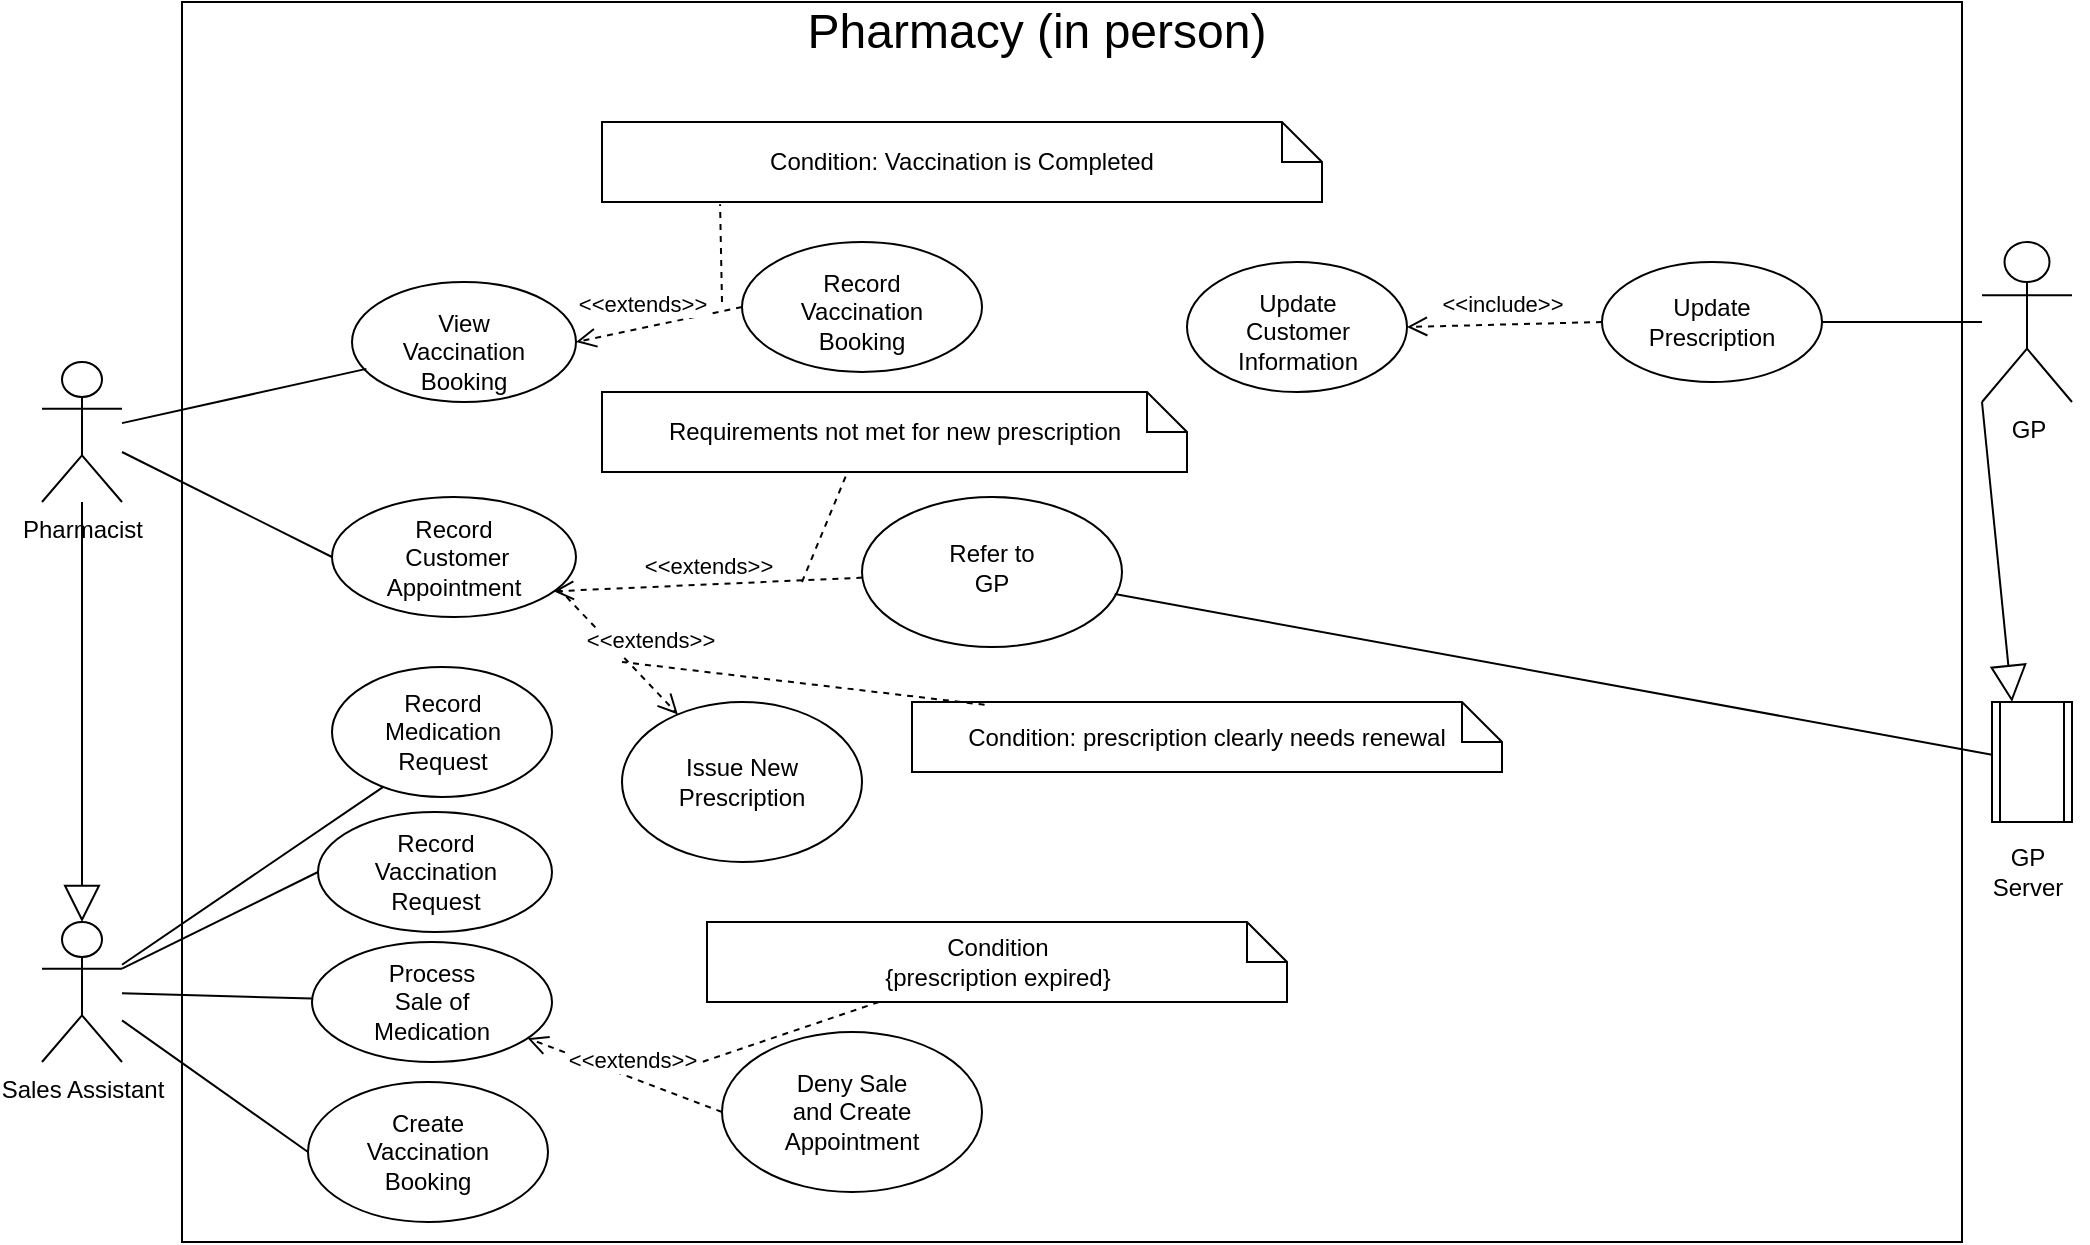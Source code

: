 <mxfile version="20.6.2" type="device"><diagram id="_A5sZpbwORfwPCqdUlix" name="Page-1"><mxGraphModel dx="1024" dy="611" grid="1" gridSize="10" guides="1" tooltips="1" connect="1" arrows="1" fold="1" page="1" pageScale="1" pageWidth="850" pageHeight="1100" math="0" shadow="0"><root><mxCell id="0"/><mxCell id="1" parent="0"/><mxCell id="uoJ1ooIVT5LOrXTWzvCv-1" value="" style="rounded=0;whiteSpace=wrap;html=1;" parent="1" vertex="1"><mxGeometry x="350" y="100" width="890" height="620" as="geometry"/></mxCell><mxCell id="uoJ1ooIVT5LOrXTWzvCv-2" value="&lt;font style=&quot;font-size: 24px;&quot;&gt;Pharmacy (in person)&lt;/font&gt;" style="text;html=1;strokeColor=none;fillColor=none;align=center;verticalAlign=middle;whiteSpace=wrap;rounded=0;" parent="1" vertex="1"><mxGeometry x="630" y="100" width="295" height="30" as="geometry"/></mxCell><mxCell id="XHRh4OsV8PyHtnebLYD3-2" value="" style="ellipse;whiteSpace=wrap;html=1;" parent="1" vertex="1"><mxGeometry x="425" y="432.5" width="110" height="65" as="geometry"/></mxCell><mxCell id="XHRh4OsV8PyHtnebLYD3-3" value="Record Medication Request" style="text;html=1;strokeColor=none;fillColor=none;align=center;verticalAlign=middle;whiteSpace=wrap;rounded=0;" parent="1" vertex="1"><mxGeometry x="437.5" y="437.5" width="85" height="55" as="geometry"/></mxCell><mxCell id="XHRh4OsV8PyHtnebLYD3-13" value="Pharmacist" style="shape=umlActor;verticalLabelPosition=bottom;verticalAlign=top;html=1;outlineConnect=0;" parent="1" vertex="1"><mxGeometry x="280" y="280" width="40" height="70" as="geometry"/></mxCell><mxCell id="XHRh4OsV8PyHtnebLYD3-14" value="Sales Assistant&lt;br&gt;" style="shape=umlActor;verticalLabelPosition=bottom;verticalAlign=top;html=1;outlineConnect=0;" parent="1" vertex="1"><mxGeometry x="280" y="560" width="40" height="70" as="geometry"/></mxCell><mxCell id="XHRh4OsV8PyHtnebLYD3-23" value="" style="endArrow=none;html=1;rounded=0;entryX=0.235;entryY=0.92;entryDx=0;entryDy=0;entryPerimeter=0;" parent="1" source="XHRh4OsV8PyHtnebLYD3-14" target="XHRh4OsV8PyHtnebLYD3-2" edge="1"><mxGeometry width="50" height="50" relative="1" as="geometry"><mxPoint x="380" y="570" as="sourcePoint"/><mxPoint x="430" y="520" as="targetPoint"/></mxGeometry></mxCell><mxCell id="XHRh4OsV8PyHtnebLYD3-24" value="" style="ellipse;whiteSpace=wrap;html=1;" parent="1" vertex="1"><mxGeometry x="415" y="570" width="120" height="60" as="geometry"/></mxCell><mxCell id="XHRh4OsV8PyHtnebLYD3-25" value="Process Sale of Medication" style="text;html=1;strokeColor=none;fillColor=none;align=center;verticalAlign=middle;whiteSpace=wrap;rounded=0;" parent="1" vertex="1"><mxGeometry x="445" y="585" width="60" height="30" as="geometry"/></mxCell><mxCell id="XHRh4OsV8PyHtnebLYD3-26" value="" style="ellipse;whiteSpace=wrap;html=1;" parent="1" vertex="1"><mxGeometry x="413" y="640" width="120" height="70" as="geometry"/></mxCell><mxCell id="XHRh4OsV8PyHtnebLYD3-27" value="Create Vaccination Booking" style="text;html=1;strokeColor=none;fillColor=none;align=center;verticalAlign=middle;whiteSpace=wrap;rounded=0;" parent="1" vertex="1"><mxGeometry x="443" y="660" width="60" height="30" as="geometry"/></mxCell><mxCell id="XHRh4OsV8PyHtnebLYD3-28" value="" style="ellipse;whiteSpace=wrap;html=1;" parent="1" vertex="1"><mxGeometry x="620" y="615" width="130" height="80" as="geometry"/></mxCell><mxCell id="XHRh4OsV8PyHtnebLYD3-29" value="Deny Sale&lt;br&gt;and Create&lt;br&gt;Appointment" style="text;html=1;strokeColor=none;fillColor=none;align=center;verticalAlign=middle;whiteSpace=wrap;rounded=0;" parent="1" vertex="1"><mxGeometry x="655" y="640" width="60" height="30" as="geometry"/></mxCell><mxCell id="XHRh4OsV8PyHtnebLYD3-30" value="" style="endArrow=none;html=1;rounded=0;" parent="1" source="XHRh4OsV8PyHtnebLYD3-14" target="XHRh4OsV8PyHtnebLYD3-24" edge="1"><mxGeometry width="50" height="50" relative="1" as="geometry"><mxPoint x="320" y="610" as="sourcePoint"/><mxPoint x="370" y="560" as="targetPoint"/></mxGeometry></mxCell><mxCell id="XHRh4OsV8PyHtnebLYD3-31" value="" style="endArrow=none;html=1;rounded=0;entryX=0;entryY=0.5;entryDx=0;entryDy=0;" parent="1" source="XHRh4OsV8PyHtnebLYD3-14" target="XHRh4OsV8PyHtnebLYD3-26" edge="1"><mxGeometry width="50" height="50" relative="1" as="geometry"><mxPoint x="330" y="660" as="sourcePoint"/><mxPoint x="380" y="610" as="targetPoint"/></mxGeometry></mxCell><mxCell id="XHRh4OsV8PyHtnebLYD3-32" value="&amp;lt;&amp;lt;extends&amp;gt;&amp;gt;" style="html=1;verticalAlign=bottom;endArrow=open;dashed=1;endSize=8;rounded=0;exitX=0;exitY=0.5;exitDx=0;exitDy=0;" parent="1" source="XHRh4OsV8PyHtnebLYD3-28" target="XHRh4OsV8PyHtnebLYD3-24" edge="1"><mxGeometry x="-0.077" relative="1" as="geometry"><mxPoint x="700" y="520" as="sourcePoint"/><mxPoint x="610" y="530" as="targetPoint"/><mxPoint as="offset"/></mxGeometry></mxCell><mxCell id="XHRh4OsV8PyHtnebLYD3-33" value="Condition&lt;br&gt;{prescription expired}" style="shape=note;size=20;whiteSpace=wrap;html=1;" parent="1" vertex="1"><mxGeometry x="612.5" y="560" width="290" height="40" as="geometry"/></mxCell><mxCell id="XHRh4OsV8PyHtnebLYD3-34" value="" style="endArrow=none;dashed=1;html=1;rounded=0;" parent="1" source="XHRh4OsV8PyHtnebLYD3-33" edge="1"><mxGeometry width="50" height="50" relative="1" as="geometry"><mxPoint x="785" y="470" as="sourcePoint"/><mxPoint x="610" y="630" as="targetPoint"/></mxGeometry></mxCell><mxCell id="XHRh4OsV8PyHtnebLYD3-35" value="" style="ellipse;whiteSpace=wrap;html=1;" parent="1" vertex="1"><mxGeometry x="425" y="347.5" width="122" height="60" as="geometry"/></mxCell><mxCell id="XHRh4OsV8PyHtnebLYD3-36" value="Record&lt;br&gt;&amp;nbsp;Customer Appointment" style="text;html=1;strokeColor=none;fillColor=none;align=center;verticalAlign=middle;whiteSpace=wrap;rounded=0;" parent="1" vertex="1"><mxGeometry x="456" y="362.5" width="60" height="30" as="geometry"/></mxCell><mxCell id="XHRh4OsV8PyHtnebLYD3-37" value="" style="ellipse;whiteSpace=wrap;html=1;" parent="1" vertex="1"><mxGeometry x="570" y="450" width="120" height="80" as="geometry"/></mxCell><mxCell id="XHRh4OsV8PyHtnebLYD3-39" value="Issue New Prescription" style="text;html=1;strokeColor=none;fillColor=none;align=center;verticalAlign=middle;whiteSpace=wrap;rounded=0;" parent="1" vertex="1"><mxGeometry x="600" y="475" width="60" height="30" as="geometry"/></mxCell><mxCell id="XHRh4OsV8PyHtnebLYD3-41" value="&amp;lt;&amp;lt;extends&amp;gt;&amp;gt;" style="html=1;verticalAlign=bottom;endArrow=open;dashed=1;endSize=8;rounded=0;exitX=0.927;exitY=0.76;exitDx=0;exitDy=0;exitPerimeter=0;" parent="1" source="XHRh4OsV8PyHtnebLYD3-35" target="XHRh4OsV8PyHtnebLYD3-37" edge="1"><mxGeometry x="0.311" y="9" relative="1" as="geometry"><mxPoint x="547.5" y="299.5" as="sourcePoint"/><mxPoint x="467.5" y="299.5" as="targetPoint"/><mxPoint as="offset"/></mxGeometry></mxCell><mxCell id="XHRh4OsV8PyHtnebLYD3-42" value="" style="endArrow=none;html=1;rounded=0;entryX=0;entryY=0.5;entryDx=0;entryDy=0;" parent="1" source="XHRh4OsV8PyHtnebLYD3-13" target="XHRh4OsV8PyHtnebLYD3-35" edge="1"><mxGeometry width="50" height="50" relative="1" as="geometry"><mxPoint x="330" y="220" as="sourcePoint"/><mxPoint x="380" y="170" as="targetPoint"/></mxGeometry></mxCell><mxCell id="l9rWSy5a91SztkpD4lXy-1" value="" style="ellipse;whiteSpace=wrap;html=1;" parent="1" vertex="1"><mxGeometry x="435" y="240" width="112" height="60" as="geometry"/></mxCell><mxCell id="l9rWSy5a91SztkpD4lXy-2" value="" style="endArrow=none;html=1;rounded=0;entryX=0.064;entryY=0.724;entryDx=0;entryDy=0;entryPerimeter=0;" parent="1" source="XHRh4OsV8PyHtnebLYD3-13" target="l9rWSy5a91SztkpD4lXy-1" edge="1"><mxGeometry width="50" height="50" relative="1" as="geometry"><mxPoint x="230" y="150" as="sourcePoint"/><mxPoint x="410" y="90" as="targetPoint"/></mxGeometry></mxCell><mxCell id="l9rWSy5a91SztkpD4lXy-3" value="View&lt;br&gt;Vaccination Booking" style="text;html=1;strokeColor=none;fillColor=none;align=center;verticalAlign=middle;whiteSpace=wrap;rounded=0;" parent="1" vertex="1"><mxGeometry x="461" y="260" width="60" height="30" as="geometry"/></mxCell><mxCell id="l9rWSy5a91SztkpD4lXy-5" value="" style="ellipse;whiteSpace=wrap;html=1;" parent="1" vertex="1"><mxGeometry x="630" y="220" width="120" height="65" as="geometry"/></mxCell><mxCell id="l9rWSy5a91SztkpD4lXy-6" value="Record Vaccination Booking" style="text;html=1;strokeColor=none;fillColor=none;align=center;verticalAlign=middle;whiteSpace=wrap;rounded=0;" parent="1" vertex="1"><mxGeometry x="660" y="245" width="60" height="20" as="geometry"/></mxCell><mxCell id="l9rWSy5a91SztkpD4lXy-7" value="&amp;lt;&amp;lt;extends&amp;gt;&amp;gt;" style="html=1;verticalAlign=bottom;endArrow=open;dashed=1;endSize=8;rounded=0;entryX=1;entryY=0.5;entryDx=0;entryDy=0;exitX=0;exitY=0.5;exitDx=0;exitDy=0;" parent="1" source="l9rWSy5a91SztkpD4lXy-5" target="l9rWSy5a91SztkpD4lXy-1" edge="1"><mxGeometry x="0.19" y="-3" relative="1" as="geometry"><mxPoint x="690" y="40" as="sourcePoint"/><mxPoint x="610" y="40" as="targetPoint"/><mxPoint as="offset"/></mxGeometry></mxCell><mxCell id="l9rWSy5a91SztkpD4lXy-9" value="" style="ellipse;whiteSpace=wrap;html=1;" parent="1" vertex="1"><mxGeometry x="690" y="347.5" width="130" height="75" as="geometry"/></mxCell><mxCell id="l9rWSy5a91SztkpD4lXy-10" value="Refer to GP" style="text;html=1;strokeColor=none;fillColor=none;align=center;verticalAlign=middle;whiteSpace=wrap;rounded=0;" parent="1" vertex="1"><mxGeometry x="725" y="367.5" width="60" height="30" as="geometry"/></mxCell><mxCell id="l9rWSy5a91SztkpD4lXy-11" value="&amp;lt;&amp;lt;extends&amp;gt;&amp;gt;" style="html=1;verticalAlign=bottom;endArrow=open;dashed=1;endSize=8;rounded=0;entryX=0.908;entryY=0.786;entryDx=0;entryDy=0;entryPerimeter=0;" parent="1" source="l9rWSy5a91SztkpD4lXy-9" target="XHRh4OsV8PyHtnebLYD3-35" edge="1"><mxGeometry relative="1" as="geometry"><mxPoint x="640" y="250" as="sourcePoint"/><mxPoint x="560" y="250" as="targetPoint"/></mxGeometry></mxCell><mxCell id="l9rWSy5a91SztkpD4lXy-12" value="GP" style="shape=umlActor;verticalLabelPosition=bottom;verticalAlign=top;html=1;outlineConnect=0;" parent="1" vertex="1"><mxGeometry x="1250" y="220" width="45" height="80" as="geometry"/></mxCell><mxCell id="l9rWSy5a91SztkpD4lXy-14" value="" style="ellipse;whiteSpace=wrap;html=1;" parent="1" vertex="1"><mxGeometry x="1060" y="230" width="110" height="60" as="geometry"/></mxCell><mxCell id="l9rWSy5a91SztkpD4lXy-15" value="" style="endArrow=none;html=1;rounded=0;" parent="1" source="l9rWSy5a91SztkpD4lXy-14" target="l9rWSy5a91SztkpD4lXy-12" edge="1"><mxGeometry width="50" height="50" relative="1" as="geometry"><mxPoint x="1070" y="360" as="sourcePoint"/><mxPoint x="1120" y="310" as="targetPoint"/></mxGeometry></mxCell><mxCell id="l9rWSy5a91SztkpD4lXy-16" value="Update Prescription" style="text;html=1;strokeColor=none;fillColor=none;align=center;verticalAlign=middle;whiteSpace=wrap;rounded=0;" parent="1" vertex="1"><mxGeometry x="1085" y="245" width="60" height="30" as="geometry"/></mxCell><mxCell id="l9rWSy5a91SztkpD4lXy-18" value="" style="ellipse;whiteSpace=wrap;html=1;" parent="1" vertex="1"><mxGeometry x="418" y="505" width="117" height="60" as="geometry"/></mxCell><mxCell id="l9rWSy5a91SztkpD4lXy-19" value="" style="endArrow=none;html=1;rounded=0;entryX=0;entryY=0.5;entryDx=0;entryDy=0;exitX=1;exitY=0.333;exitDx=0;exitDy=0;exitPerimeter=0;" parent="1" source="XHRh4OsV8PyHtnebLYD3-14" target="l9rWSy5a91SztkpD4lXy-18" edge="1"><mxGeometry width="50" height="50" relative="1" as="geometry"><mxPoint x="260" y="600" as="sourcePoint"/><mxPoint x="370" y="570" as="targetPoint"/></mxGeometry></mxCell><mxCell id="l9rWSy5a91SztkpD4lXy-20" value="Record Vaccination Request" style="text;html=1;strokeColor=none;fillColor=none;align=center;verticalAlign=middle;whiteSpace=wrap;rounded=0;" parent="1" vertex="1"><mxGeometry x="446.5" y="520" width="60" height="30" as="geometry"/></mxCell><mxCell id="nRARCQjBC92fU6vKft9--1" value="" style="endArrow=block;endSize=16;endFill=0;html=1;rounded=0;" parent="1" source="XHRh4OsV8PyHtnebLYD3-13" target="XHRh4OsV8PyHtnebLYD3-14" edge="1"><mxGeometry width="160" relative="1" as="geometry"><mxPoint x="90" y="270" as="sourcePoint"/><mxPoint x="250" y="270" as="targetPoint"/></mxGeometry></mxCell><mxCell id="nRARCQjBC92fU6vKft9--2" value="Condition: Vaccination is Completed" style="shape=note;size=20;whiteSpace=wrap;html=1;" parent="1" vertex="1"><mxGeometry x="560" y="160" width="360" height="40" as="geometry"/></mxCell><mxCell id="nRARCQjBC92fU6vKft9--3" value="" style="endArrow=none;dashed=1;html=1;rounded=0;entryX=0.164;entryY=1.029;entryDx=0;entryDy=0;entryPerimeter=0;" parent="1" target="nRARCQjBC92fU6vKft9--2" edge="1"><mxGeometry width="50" height="50" relative="1" as="geometry"><mxPoint x="620" y="250" as="sourcePoint"/><mxPoint x="730" y="50" as="targetPoint"/></mxGeometry></mxCell><mxCell id="nRARCQjBC92fU6vKft9--4" value="Requirements not met for new prescription" style="shape=note;size=20;whiteSpace=wrap;html=1;" parent="1" vertex="1"><mxGeometry x="560" y="295" width="292.5" height="40" as="geometry"/></mxCell><mxCell id="nRARCQjBC92fU6vKft9--5" value="" style="endArrow=none;dashed=1;html=1;rounded=0;entryX=0.419;entryY=1.012;entryDx=0;entryDy=0;entryPerimeter=0;" parent="1" target="nRARCQjBC92fU6vKft9--4" edge="1"><mxGeometry width="50" height="50" relative="1" as="geometry"><mxPoint x="660" y="390" as="sourcePoint"/><mxPoint x="730" y="225" as="targetPoint"/></mxGeometry></mxCell><mxCell id="u4H1zI1FFFa-p0lS-guY-2" value="" style="shape=process;whiteSpace=wrap;html=1;backgroundOutline=1;" parent="1" vertex="1"><mxGeometry x="1255" y="450" width="40" height="60" as="geometry"/></mxCell><mxCell id="u4H1zI1FFFa-p0lS-guY-3" value="Condition: prescription clearly needs renewal" style="shape=note;size=20;whiteSpace=wrap;html=1;" parent="1" vertex="1"><mxGeometry x="715" y="450" width="295" height="35" as="geometry"/></mxCell><mxCell id="u4H1zI1FFFa-p0lS-guY-4" value="" style="endArrow=none;dashed=1;html=1;rounded=0;exitX=0.123;exitY=0.04;exitDx=0;exitDy=0;exitPerimeter=0;" parent="1" source="u4H1zI1FFFa-p0lS-guY-3" edge="1"><mxGeometry width="50" height="50" relative="1" as="geometry"><mxPoint x="590" y="440" as="sourcePoint"/><mxPoint x="570" y="430" as="targetPoint"/></mxGeometry></mxCell><mxCell id="u4H1zI1FFFa-p0lS-guY-12" value="GP&lt;br&gt;Server" style="text;html=1;strokeColor=none;fillColor=none;align=center;verticalAlign=middle;whiteSpace=wrap;rounded=0;" parent="1" vertex="1"><mxGeometry x="1243" y="520" width="60" height="30" as="geometry"/></mxCell><mxCell id="u4H1zI1FFFa-p0lS-guY-13" value="" style="endArrow=none;html=1;rounded=0;entryX=0.972;entryY=0.647;entryDx=0;entryDy=0;entryPerimeter=0;" parent="1" source="u4H1zI1FFFa-p0lS-guY-2" target="l9rWSy5a91SztkpD4lXy-9" edge="1"><mxGeometry width="50" height="50" relative="1" as="geometry"><mxPoint x="830" y="420" as="sourcePoint"/><mxPoint x="880" y="370" as="targetPoint"/></mxGeometry></mxCell><mxCell id="u4H1zI1FFFa-p0lS-guY-14" value="" style="endArrow=block;endSize=16;endFill=0;html=1;rounded=0;entryX=0.25;entryY=0;entryDx=0;entryDy=0;exitX=0;exitY=1;exitDx=0;exitDy=0;exitPerimeter=0;" parent="1" source="l9rWSy5a91SztkpD4lXy-12" target="u4H1zI1FFFa-p0lS-guY-2" edge="1"><mxGeometry width="160" relative="1" as="geometry"><mxPoint x="1273" y="330" as="sourcePoint"/><mxPoint x="1210" y="350" as="targetPoint"/></mxGeometry></mxCell><mxCell id="u4H1zI1FFFa-p0lS-guY-15" value="" style="ellipse;whiteSpace=wrap;html=1;" parent="1" vertex="1"><mxGeometry x="852.5" y="230" width="110" height="65" as="geometry"/></mxCell><mxCell id="u4H1zI1FFFa-p0lS-guY-16" value="Update Customer Information" style="text;html=1;strokeColor=none;fillColor=none;align=center;verticalAlign=middle;whiteSpace=wrap;rounded=0;" parent="1" vertex="1"><mxGeometry x="877.5" y="250" width="60" height="30" as="geometry"/></mxCell><mxCell id="u4H1zI1FFFa-p0lS-guY-18" value="&amp;lt;&amp;lt;include&amp;gt;&amp;gt;" style="html=1;verticalAlign=bottom;endArrow=open;dashed=1;endSize=8;rounded=0;entryX=1;entryY=0.5;entryDx=0;entryDy=0;" parent="1" target="u4H1zI1FFFa-p0lS-guY-15" edge="1"><mxGeometry x="0.025" y="-1" relative="1" as="geometry"><mxPoint x="1060" y="260" as="sourcePoint"/><mxPoint x="980" y="260" as="targetPoint"/><mxPoint as="offset"/></mxGeometry></mxCell></root></mxGraphModel></diagram></mxfile>